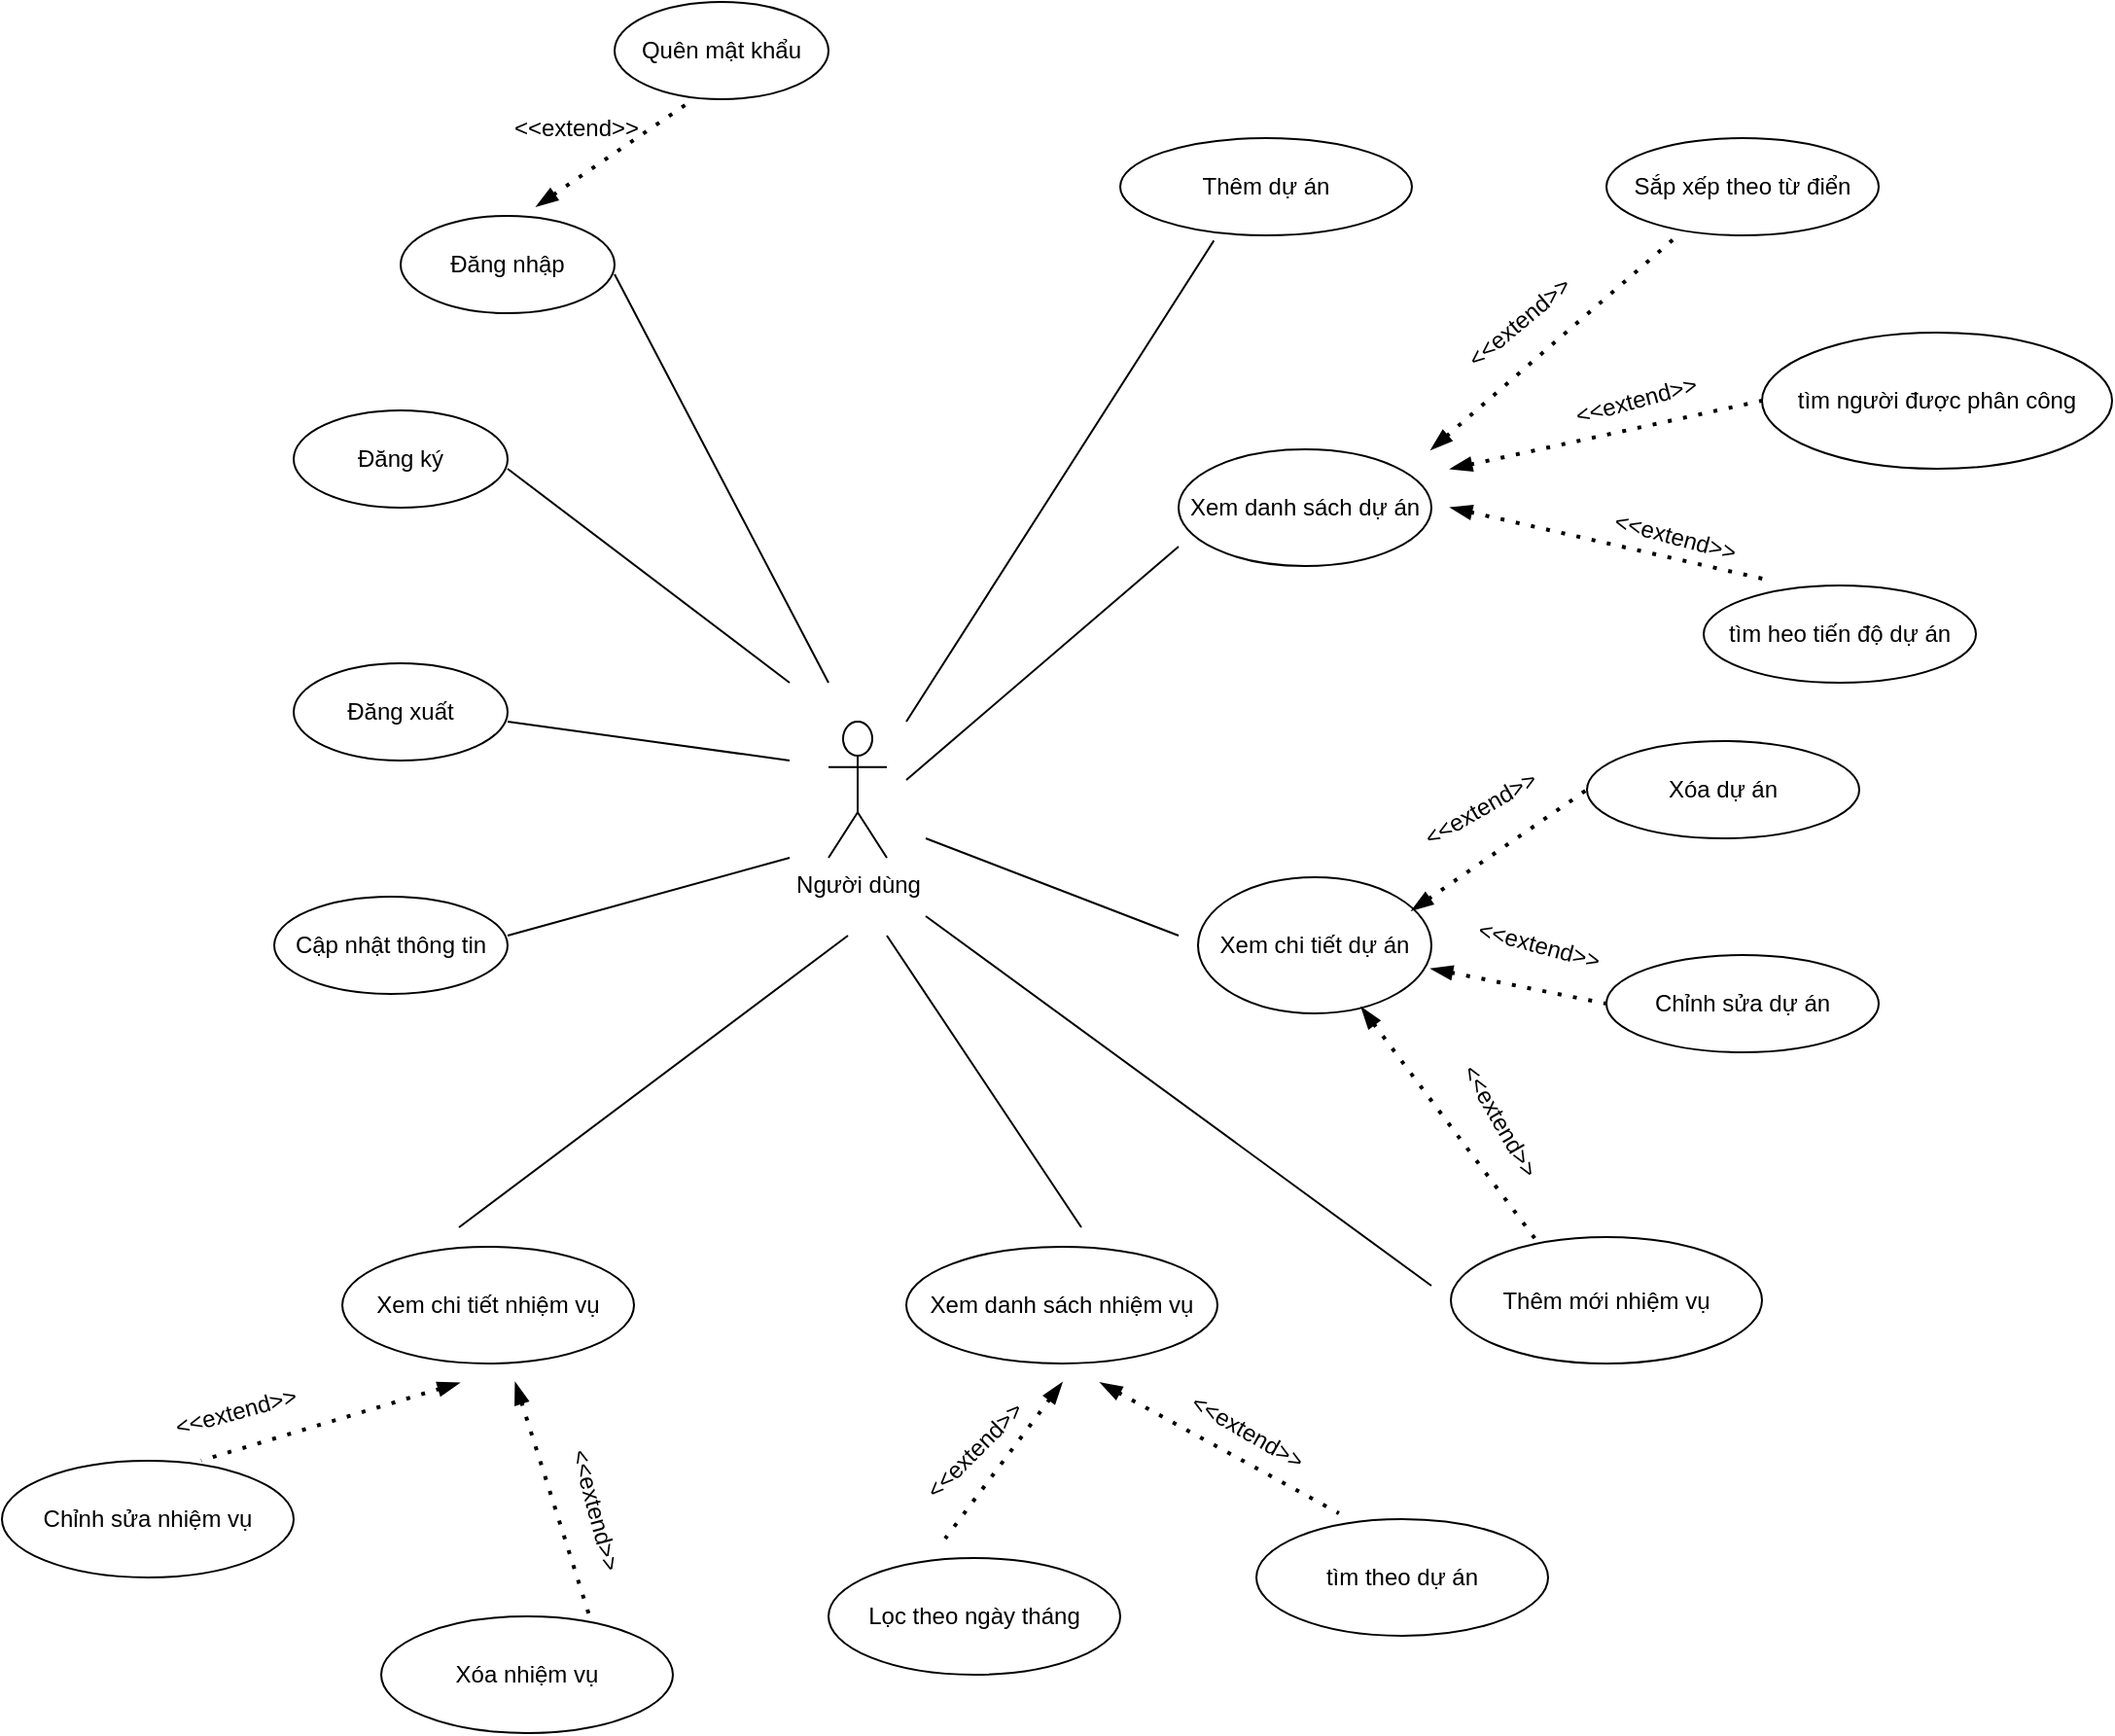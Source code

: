 <mxfile version="18.0.3" type="github">
  <diagram name="Page-1" id="ZcHCYNgmRofL6zazBNNZ">
    <mxGraphModel dx="2116" dy="1040" grid="1" gridSize="10" guides="1" tooltips="1" connect="1" arrows="1" fold="1" page="1" pageScale="1" pageWidth="850" pageHeight="1100" math="0" shadow="0">
      <root>
        <mxCell id="0" />
        <mxCell id="1" parent="0" />
        <mxCell id="vqIi2k3Ue5Lysqcb1FTw-1" value="Người dùng" style="shape=umlActor;verticalLabelPosition=bottom;verticalAlign=top;html=1;outlineConnect=0;labelPosition=center;align=center;fontFamily=Helvetica;" parent="1" vertex="1">
          <mxGeometry x="570" y="500" width="30" height="70" as="geometry" />
        </mxCell>
        <mxCell id="7_IGHa5qgyBxuROJ8uvi-7" value="Đăng ký" style="ellipse;whiteSpace=wrap;html=1;" parent="1" vertex="1">
          <mxGeometry x="295" y="340" width="110" height="50" as="geometry" />
        </mxCell>
        <mxCell id="7_IGHa5qgyBxuROJ8uvi-13" value="Đăng nhập" style="ellipse;whiteSpace=wrap;html=1;" parent="1" vertex="1">
          <mxGeometry x="350" y="240" width="110" height="50" as="geometry" />
        </mxCell>
        <mxCell id="7_IGHa5qgyBxuROJ8uvi-25" value="Quên mật khẩu" style="ellipse;whiteSpace=wrap;html=1;" parent="1" vertex="1">
          <mxGeometry x="460" y="130" width="110" height="50" as="geometry" />
        </mxCell>
        <mxCell id="7_IGHa5qgyBxuROJ8uvi-27" value="Xem danh sách dự án" style="ellipse;whiteSpace=wrap;html=1;" parent="1" vertex="1">
          <mxGeometry x="750" y="360" width="130" height="60" as="geometry" />
        </mxCell>
        <mxCell id="7_IGHa5qgyBxuROJ8uvi-28" value="Thêm dự án" style="ellipse;whiteSpace=wrap;html=1;" parent="1" vertex="1">
          <mxGeometry x="720" y="200" width="150" height="50" as="geometry" />
        </mxCell>
        <mxCell id="7_IGHa5qgyBxuROJ8uvi-29" value="Xem chi tiết dự án" style="ellipse;whiteSpace=wrap;html=1;" parent="1" vertex="1">
          <mxGeometry x="760" y="580" width="120" height="70" as="geometry" />
        </mxCell>
        <mxCell id="7_IGHa5qgyBxuROJ8uvi-32" value="Sắp xếp theo từ điển" style="ellipse;whiteSpace=wrap;html=1;" parent="1" vertex="1">
          <mxGeometry x="970" y="200" width="140" height="50" as="geometry" />
        </mxCell>
        <mxCell id="7_IGHa5qgyBxuROJ8uvi-33" value="tìm heo tiến độ dự án" style="ellipse;whiteSpace=wrap;html=1;" parent="1" vertex="1">
          <mxGeometry x="1020" y="430" width="140" height="50" as="geometry" />
        </mxCell>
        <mxCell id="7_IGHa5qgyBxuROJ8uvi-37" value="Chỉnh sửa dự án" style="ellipse;whiteSpace=wrap;html=1;" parent="1" vertex="1">
          <mxGeometry x="970" y="620" width="140" height="50" as="geometry" />
        </mxCell>
        <mxCell id="7_IGHa5qgyBxuROJ8uvi-38" value="Xóa dự án" style="ellipse;whiteSpace=wrap;html=1;" parent="1" vertex="1">
          <mxGeometry x="960" y="510" width="140" height="50" as="geometry" />
        </mxCell>
        <mxCell id="7_IGHa5qgyBxuROJ8uvi-39" value="Thêm mới nhiệm vụ" style="ellipse;whiteSpace=wrap;html=1;" parent="1" vertex="1">
          <mxGeometry x="890" y="765" width="160" height="65" as="geometry" />
        </mxCell>
        <mxCell id="7_IGHa5qgyBxuROJ8uvi-43" value="Xem danh sách nhiệm vụ" style="ellipse;whiteSpace=wrap;html=1;" parent="1" vertex="1">
          <mxGeometry x="610" y="770" width="160" height="60" as="geometry" />
        </mxCell>
        <mxCell id="7_IGHa5qgyBxuROJ8uvi-44" value="Cập nhật thông tin" style="ellipse;whiteSpace=wrap;html=1;" parent="1" vertex="1">
          <mxGeometry x="285" y="590" width="120" height="50" as="geometry" />
        </mxCell>
        <mxCell id="7_IGHa5qgyBxuROJ8uvi-45" value="Xem chi tiết nhiệm vụ" style="ellipse;whiteSpace=wrap;html=1;" parent="1" vertex="1">
          <mxGeometry x="320" y="770" width="150" height="60" as="geometry" />
        </mxCell>
        <mxCell id="7_IGHa5qgyBxuROJ8uvi-49" value="Xóa nhiệm vụ" style="ellipse;whiteSpace=wrap;html=1;" parent="1" vertex="1">
          <mxGeometry x="340" y="960" width="150" height="60" as="geometry" />
        </mxCell>
        <mxCell id="7_IGHa5qgyBxuROJ8uvi-50" value="Chỉnh sửa nhiệm vụ" style="ellipse;whiteSpace=wrap;html=1;" parent="1" vertex="1">
          <mxGeometry x="145" y="880" width="150" height="60" as="geometry" />
        </mxCell>
        <mxCell id="7_IGHa5qgyBxuROJ8uvi-51" value="Lọc theo ngày tháng" style="ellipse;whiteSpace=wrap;html=1;" parent="1" vertex="1">
          <mxGeometry x="570" y="930" width="150" height="60" as="geometry" />
        </mxCell>
        <mxCell id="7_IGHa5qgyBxuROJ8uvi-52" value="tìm theo dự án" style="ellipse;whiteSpace=wrap;html=1;" parent="1" vertex="1">
          <mxGeometry x="790" y="910" width="150" height="60" as="geometry" />
        </mxCell>
        <mxCell id="7_IGHa5qgyBxuROJ8uvi-54" value="Đăng xuất" style="ellipse;whiteSpace=wrap;html=1;" parent="1" vertex="1">
          <mxGeometry x="295" y="470" width="110" height="50" as="geometry" />
        </mxCell>
        <mxCell id="7_IGHa5qgyBxuROJ8uvi-56" value="" style="endArrow=none;html=1;rounded=0;" parent="1" edge="1">
          <mxGeometry width="50" height="50" relative="1" as="geometry">
            <mxPoint x="405" y="500" as="sourcePoint" />
            <mxPoint x="550" y="520" as="targetPoint" />
          </mxGeometry>
        </mxCell>
        <mxCell id="7_IGHa5qgyBxuROJ8uvi-58" value="" style="endArrow=none;html=1;rounded=0;" parent="1" edge="1">
          <mxGeometry width="50" height="50" relative="1" as="geometry">
            <mxPoint x="405" y="610" as="sourcePoint" />
            <mxPoint x="550" y="570" as="targetPoint" />
          </mxGeometry>
        </mxCell>
        <mxCell id="7_IGHa5qgyBxuROJ8uvi-59" value="" style="endArrow=none;html=1;rounded=0;" parent="1" edge="1">
          <mxGeometry width="50" height="50" relative="1" as="geometry">
            <mxPoint x="405" y="370" as="sourcePoint" />
            <mxPoint x="550" y="480" as="targetPoint" />
          </mxGeometry>
        </mxCell>
        <mxCell id="7_IGHa5qgyBxuROJ8uvi-60" value="" style="endArrow=none;html=1;rounded=0;" parent="1" edge="1">
          <mxGeometry width="50" height="50" relative="1" as="geometry">
            <mxPoint x="460" y="270" as="sourcePoint" />
            <mxPoint x="570" y="480" as="targetPoint" />
          </mxGeometry>
        </mxCell>
        <mxCell id="7_IGHa5qgyBxuROJ8uvi-61" value="" style="endArrow=none;html=1;rounded=0;entryX=0.321;entryY=1.054;entryDx=0;entryDy=0;entryPerimeter=0;" parent="1" target="7_IGHa5qgyBxuROJ8uvi-28" edge="1">
          <mxGeometry width="50" height="50" relative="1" as="geometry">
            <mxPoint x="610" y="500" as="sourcePoint" />
            <mxPoint x="650" y="420" as="targetPoint" />
          </mxGeometry>
        </mxCell>
        <mxCell id="7_IGHa5qgyBxuROJ8uvi-62" value="" style="endArrow=none;html=1;rounded=0;" parent="1" edge="1">
          <mxGeometry width="50" height="50" relative="1" as="geometry">
            <mxPoint x="610" y="530" as="sourcePoint" />
            <mxPoint x="750" y="410" as="targetPoint" />
          </mxGeometry>
        </mxCell>
        <mxCell id="7_IGHa5qgyBxuROJ8uvi-63" value="" style="endArrow=none;html=1;rounded=0;" parent="1" edge="1">
          <mxGeometry width="50" height="50" relative="1" as="geometry">
            <mxPoint x="620" y="560" as="sourcePoint" />
            <mxPoint x="750" y="610" as="targetPoint" />
          </mxGeometry>
        </mxCell>
        <mxCell id="7_IGHa5qgyBxuROJ8uvi-64" value="" style="endArrow=none;html=1;rounded=0;" parent="1" edge="1">
          <mxGeometry width="50" height="50" relative="1" as="geometry">
            <mxPoint x="600" y="610" as="sourcePoint" />
            <mxPoint x="700" y="760" as="targetPoint" />
          </mxGeometry>
        </mxCell>
        <mxCell id="7_IGHa5qgyBxuROJ8uvi-65" value="" style="endArrow=none;html=1;rounded=0;" parent="1" edge="1">
          <mxGeometry width="50" height="50" relative="1" as="geometry">
            <mxPoint x="380" y="760" as="sourcePoint" />
            <mxPoint x="580" y="610" as="targetPoint" />
          </mxGeometry>
        </mxCell>
        <mxCell id="7_IGHa5qgyBxuROJ8uvi-68" value="" style="endArrow=none;dashed=1;html=1;dashPattern=1 3;strokeWidth=2;rounded=0;startArrow=blockThin;startFill=1;entryX=0.252;entryY=1.026;entryDx=0;entryDy=0;entryPerimeter=0;" parent="1" target="7_IGHa5qgyBxuROJ8uvi-32" edge="1">
          <mxGeometry width="50" height="50" relative="1" as="geometry">
            <mxPoint x="880" y="360" as="sourcePoint" />
            <mxPoint x="920" y="300" as="targetPoint" />
          </mxGeometry>
        </mxCell>
        <mxCell id="7_IGHa5qgyBxuROJ8uvi-69" value="" style="endArrow=none;dashed=1;html=1;dashPattern=1 3;strokeWidth=2;rounded=0;startArrow=blockThin;startFill=1;entryX=0.232;entryY=-0.06;entryDx=0;entryDy=0;entryPerimeter=0;" parent="1" target="7_IGHa5qgyBxuROJ8uvi-33" edge="1">
          <mxGeometry width="50" height="50" relative="1" as="geometry">
            <mxPoint x="890" y="390" as="sourcePoint" />
            <mxPoint x="941" y="333" as="targetPoint" />
          </mxGeometry>
        </mxCell>
        <mxCell id="7_IGHa5qgyBxuROJ8uvi-70" value="" style="endArrow=none;dashed=1;html=1;dashPattern=1 3;strokeWidth=2;rounded=0;startArrow=blockThin;startFill=1;entryX=0;entryY=0.5;entryDx=0;entryDy=0;" parent="1" target="7_IGHa5qgyBxuROJ8uvi-38" edge="1">
          <mxGeometry width="50" height="50" relative="1" as="geometry">
            <mxPoint x="870" y="597" as="sourcePoint" />
            <mxPoint x="921" y="540" as="targetPoint" />
          </mxGeometry>
        </mxCell>
        <mxCell id="7_IGHa5qgyBxuROJ8uvi-71" value="" style="endArrow=none;dashed=1;html=1;dashPattern=1 3;strokeWidth=2;rounded=0;startArrow=blockThin;startFill=1;entryX=0;entryY=0.5;entryDx=0;entryDy=0;" parent="1" target="7_IGHa5qgyBxuROJ8uvi-37" edge="1">
          <mxGeometry width="50" height="50" relative="1" as="geometry">
            <mxPoint x="880" y="627" as="sourcePoint" />
            <mxPoint x="960" y="610" as="targetPoint" />
          </mxGeometry>
        </mxCell>
        <mxCell id="7_IGHa5qgyBxuROJ8uvi-72" value="" style="endArrow=none;dashed=1;html=1;dashPattern=1 3;strokeWidth=2;rounded=0;startArrow=blockThin;startFill=1;entryX=0.283;entryY=0.053;entryDx=0;entryDy=0;entryPerimeter=0;" parent="1" source="7_IGHa5qgyBxuROJ8uvi-29" target="7_IGHa5qgyBxuROJ8uvi-39" edge="1">
          <mxGeometry width="50" height="50" relative="1" as="geometry">
            <mxPoint x="780" y="727" as="sourcePoint" />
            <mxPoint x="831" y="670" as="targetPoint" />
          </mxGeometry>
        </mxCell>
        <mxCell id="7_IGHa5qgyBxuROJ8uvi-73" value="" style="endArrow=none;dashed=1;html=1;dashPattern=1 3;strokeWidth=2;rounded=0;startArrow=blockThin;startFill=1;entryX=0.283;entryY=-0.05;entryDx=0;entryDy=0;entryPerimeter=0;" parent="1" target="7_IGHa5qgyBxuROJ8uvi-52" edge="1">
          <mxGeometry width="50" height="50" relative="1" as="geometry">
            <mxPoint x="710" y="840" as="sourcePoint" />
            <mxPoint x="790" y="803" as="targetPoint" />
          </mxGeometry>
        </mxCell>
        <mxCell id="7_IGHa5qgyBxuROJ8uvi-74" value="" style="endArrow=none;dashed=1;html=1;dashPattern=1 3;strokeWidth=2;rounded=0;startArrow=blockThin;startFill=1;" parent="1" edge="1">
          <mxGeometry width="50" height="50" relative="1" as="geometry">
            <mxPoint x="690" y="840" as="sourcePoint" />
            <mxPoint x="630" y="920" as="targetPoint" />
          </mxGeometry>
        </mxCell>
        <mxCell id="7_IGHa5qgyBxuROJ8uvi-75" value="" style="endArrow=none;dashed=1;html=1;dashPattern=1 3;strokeWidth=2;rounded=0;startArrow=blockThin;startFill=1;entryX=0.711;entryY=-0.026;entryDx=0;entryDy=0;entryPerimeter=0;" parent="1" target="7_IGHa5qgyBxuROJ8uvi-49" edge="1">
          <mxGeometry width="50" height="50" relative="1" as="geometry">
            <mxPoint x="409" y="840" as="sourcePoint" />
            <mxPoint x="440" y="940" as="targetPoint" />
          </mxGeometry>
        </mxCell>
        <mxCell id="7_IGHa5qgyBxuROJ8uvi-76" value="" style="endArrow=none;dashed=1;html=1;dashPattern=1 3;strokeWidth=2;rounded=0;startArrow=blockThin;startFill=1;entryX=0.683;entryY=-0.002;entryDx=0;entryDy=0;entryPerimeter=0;" parent="1" target="7_IGHa5qgyBxuROJ8uvi-50" edge="1">
          <mxGeometry width="50" height="50" relative="1" as="geometry">
            <mxPoint x="380" y="840" as="sourcePoint" />
            <mxPoint x="260.5" y="773" as="targetPoint" />
          </mxGeometry>
        </mxCell>
        <mxCell id="7_IGHa5qgyBxuROJ8uvi-77" value="tìm người được phân công" style="ellipse;whiteSpace=wrap;html=1;" parent="1" vertex="1">
          <mxGeometry x="1050" y="300" width="180" height="70" as="geometry" />
        </mxCell>
        <mxCell id="7_IGHa5qgyBxuROJ8uvi-78" value="" style="endArrow=none;dashed=1;html=1;dashPattern=1 3;strokeWidth=2;rounded=0;startArrow=blockThin;startFill=1;entryX=0;entryY=0.5;entryDx=0;entryDy=0;" parent="1" target="7_IGHa5qgyBxuROJ8uvi-77" edge="1">
          <mxGeometry width="50" height="50" relative="1" as="geometry">
            <mxPoint x="890" y="370" as="sourcePoint" />
            <mxPoint x="1015" y="261" as="targetPoint" />
          </mxGeometry>
        </mxCell>
        <mxCell id="7_IGHa5qgyBxuROJ8uvi-89" value="" style="endArrow=none;dashed=1;html=1;dashPattern=1 3;strokeWidth=2;rounded=0;startArrow=blockThin;startFill=1;entryX=0.334;entryY=1.054;entryDx=0;entryDy=0;entryPerimeter=0;" parent="1" target="7_IGHa5qgyBxuROJ8uvi-25" edge="1">
          <mxGeometry width="50" height="50" relative="1" as="geometry">
            <mxPoint x="420" y="235" as="sourcePoint" />
            <mxPoint x="580" y="200" as="targetPoint" />
          </mxGeometry>
        </mxCell>
        <mxCell id="7_IGHa5qgyBxuROJ8uvi-90" value="&amp;lt;&amp;lt;extend&amp;gt;&amp;gt;" style="text;html=1;align=center;verticalAlign=middle;resizable=0;points=[];autosize=1;strokeColor=none;fillColor=none;" parent="1" vertex="1">
          <mxGeometry x="395" y="180" width="90" height="30" as="geometry" />
        </mxCell>
        <mxCell id="7_IGHa5qgyBxuROJ8uvi-91" value="&amp;lt;&amp;lt;extend&amp;gt;&amp;gt;" style="text;html=1;align=center;verticalAlign=middle;resizable=0;points=[];autosize=1;strokeColor=none;fillColor=none;rotation=60;" parent="1" vertex="1">
          <mxGeometry x="870" y="690" width="90" height="30" as="geometry" />
        </mxCell>
        <mxCell id="7_IGHa5qgyBxuROJ8uvi-92" value="&amp;lt;&amp;lt;extend&amp;gt;&amp;gt;" style="text;html=1;align=center;verticalAlign=middle;resizable=0;points=[];autosize=1;strokeColor=none;fillColor=none;rotation=15;" parent="1" vertex="1">
          <mxGeometry x="890" y="600" width="90" height="30" as="geometry" />
        </mxCell>
        <mxCell id="7_IGHa5qgyBxuROJ8uvi-93" value="&amp;lt;&amp;lt;extend&amp;gt;&amp;gt;" style="text;html=1;align=center;verticalAlign=middle;resizable=0;points=[];autosize=1;strokeColor=none;fillColor=none;rotation=-30;" parent="1" vertex="1">
          <mxGeometry x="860" y="530" width="90" height="30" as="geometry" />
        </mxCell>
        <mxCell id="7_IGHa5qgyBxuROJ8uvi-94" value="&amp;lt;&amp;lt;extend&amp;gt;&amp;gt;" style="text;html=1;align=center;verticalAlign=middle;resizable=0;points=[];autosize=1;strokeColor=none;fillColor=none;rotation=15;" parent="1" vertex="1">
          <mxGeometry x="960" y="390" width="90" height="30" as="geometry" />
        </mxCell>
        <mxCell id="7_IGHa5qgyBxuROJ8uvi-95" value="&amp;lt;&amp;lt;extend&amp;gt;&amp;gt;" style="text;html=1;align=center;verticalAlign=middle;resizable=0;points=[];autosize=1;strokeColor=none;fillColor=none;rotation=-15;" parent="1" vertex="1">
          <mxGeometry x="940" y="320" width="90" height="30" as="geometry" />
        </mxCell>
        <mxCell id="7_IGHa5qgyBxuROJ8uvi-96" value="&amp;lt;&amp;lt;extend&amp;gt;&amp;gt;" style="text;html=1;align=center;verticalAlign=middle;resizable=0;points=[];autosize=1;strokeColor=none;fillColor=none;rotation=-40;" parent="1" vertex="1">
          <mxGeometry x="880" y="280" width="90" height="30" as="geometry" />
        </mxCell>
        <mxCell id="7_IGHa5qgyBxuROJ8uvi-97" value="&amp;lt;&amp;lt;extend&amp;gt;&amp;gt;" style="text;html=1;align=center;verticalAlign=middle;resizable=0;points=[];autosize=1;strokeColor=none;fillColor=none;rotation=-15;" parent="1" vertex="1">
          <mxGeometry x="220" y="840" width="90" height="30" as="geometry" />
        </mxCell>
        <mxCell id="7_IGHa5qgyBxuROJ8uvi-98" value="&amp;lt;&amp;lt;extend&amp;gt;&amp;gt;" style="text;html=1;align=center;verticalAlign=middle;resizable=0;points=[];autosize=1;strokeColor=none;fillColor=none;rotation=75;" parent="1" vertex="1">
          <mxGeometry x="405" y="890" width="90" height="30" as="geometry" />
        </mxCell>
        <mxCell id="7_IGHa5qgyBxuROJ8uvi-99" value="&amp;lt;&amp;lt;extend&amp;gt;&amp;gt;" style="text;html=1;align=center;verticalAlign=middle;resizable=0;points=[];autosize=1;strokeColor=none;fillColor=none;rotation=-45;" parent="1" vertex="1">
          <mxGeometry x="600" y="860" width="90" height="30" as="geometry" />
        </mxCell>
        <mxCell id="7_IGHa5qgyBxuROJ8uvi-100" value="&amp;lt;&amp;lt;extend&amp;gt;&amp;gt;" style="text;html=1;align=center;verticalAlign=middle;resizable=0;points=[];autosize=1;strokeColor=none;fillColor=none;rotation=30;" parent="1" vertex="1">
          <mxGeometry x="740" y="850" width="90" height="30" as="geometry" />
        </mxCell>
        <mxCell id="5m1qFtkyg1CMiMVtlXFe-1" value="" style="endArrow=none;html=1;rounded=0;" parent="1" edge="1">
          <mxGeometry width="50" height="50" relative="1" as="geometry">
            <mxPoint x="620" y="600" as="sourcePoint" />
            <mxPoint x="880" y="790" as="targetPoint" />
          </mxGeometry>
        </mxCell>
      </root>
    </mxGraphModel>
  </diagram>
</mxfile>
